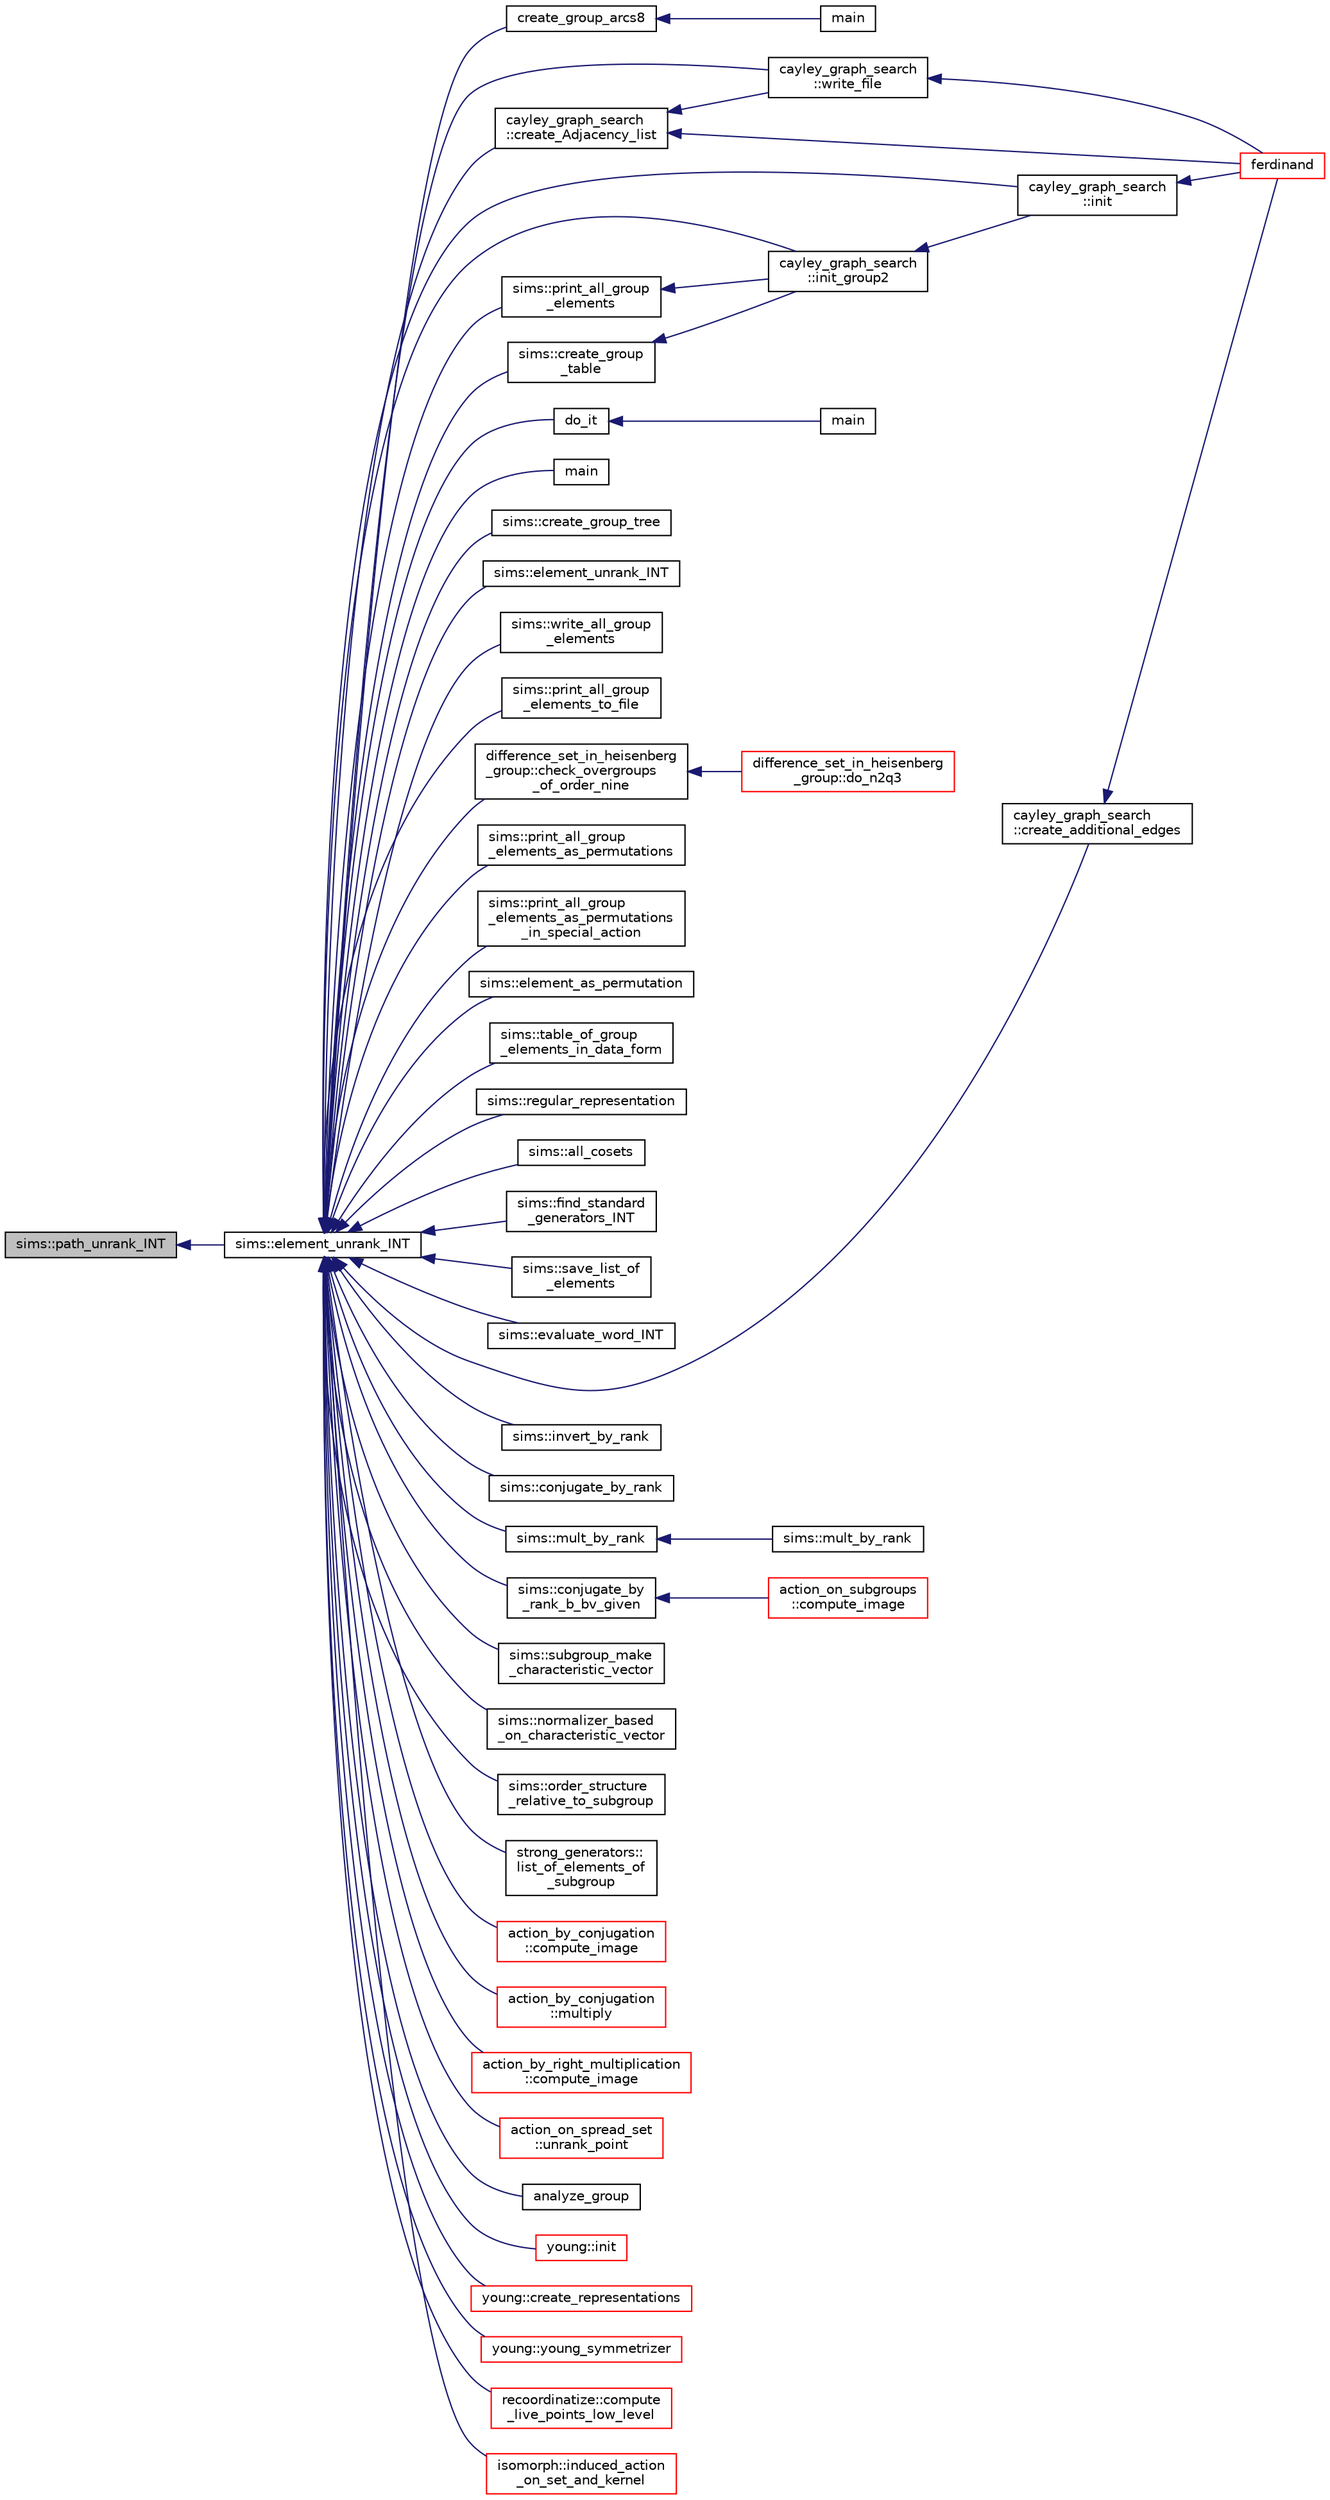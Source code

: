digraph "sims::path_unrank_INT"
{
  edge [fontname="Helvetica",fontsize="10",labelfontname="Helvetica",labelfontsize="10"];
  node [fontname="Helvetica",fontsize="10",shape=record];
  rankdir="LR";
  Node7757 [label="sims::path_unrank_INT",height=0.2,width=0.4,color="black", fillcolor="grey75", style="filled", fontcolor="black"];
  Node7757 -> Node7758 [dir="back",color="midnightblue",fontsize="10",style="solid",fontname="Helvetica"];
  Node7758 [label="sims::element_unrank_INT",height=0.2,width=0.4,color="black", fillcolor="white", style="filled",URL="$d9/df3/classsims.html#a435d84bb7bf7292f14593b2a4344151f"];
  Node7758 -> Node7759 [dir="back",color="midnightblue",fontsize="10",style="solid",fontname="Helvetica"];
  Node7759 [label="create_group_arcs8",height=0.2,width=0.4,color="black", fillcolor="white", style="filled",URL="$d1/d9e/create__group_8_c.html#a9928eebe07667a19d9ac9409e0c9702c"];
  Node7759 -> Node7760 [dir="back",color="midnightblue",fontsize="10",style="solid",fontname="Helvetica"];
  Node7760 [label="main",height=0.2,width=0.4,color="black", fillcolor="white", style="filled",URL="$d1/d9e/create__group_8_c.html#a217dbf8b442f20279ea00b898af96f52"];
  Node7758 -> Node7761 [dir="back",color="midnightblue",fontsize="10",style="solid",fontname="Helvetica"];
  Node7761 [label="cayley_graph_search\l::init",height=0.2,width=0.4,color="black", fillcolor="white", style="filled",URL="$de/dae/classcayley__graph__search.html#add9c6434abeaebac4a07bc03cb21672d"];
  Node7761 -> Node7762 [dir="back",color="midnightblue",fontsize="10",style="solid",fontname="Helvetica"];
  Node7762 [label="ferdinand",height=0.2,width=0.4,color="red", fillcolor="white", style="filled",URL="$da/df3/ferdinand_8_c.html#a322b57727d23cf5a0932f11c30ea18d9"];
  Node7758 -> Node7764 [dir="back",color="midnightblue",fontsize="10",style="solid",fontname="Helvetica"];
  Node7764 [label="cayley_graph_search\l::init_group2",height=0.2,width=0.4,color="black", fillcolor="white", style="filled",URL="$de/dae/classcayley__graph__search.html#ac765646a4795740d7ac0a9407bf35f32"];
  Node7764 -> Node7761 [dir="back",color="midnightblue",fontsize="10",style="solid",fontname="Helvetica"];
  Node7758 -> Node7765 [dir="back",color="midnightblue",fontsize="10",style="solid",fontname="Helvetica"];
  Node7765 [label="cayley_graph_search\l::write_file",height=0.2,width=0.4,color="black", fillcolor="white", style="filled",URL="$de/dae/classcayley__graph__search.html#a428879782c317f9a4f9524ea5d16072b"];
  Node7765 -> Node7762 [dir="back",color="midnightblue",fontsize="10",style="solid",fontname="Helvetica"];
  Node7758 -> Node7766 [dir="back",color="midnightblue",fontsize="10",style="solid",fontname="Helvetica"];
  Node7766 [label="cayley_graph_search\l::create_Adjacency_list",height=0.2,width=0.4,color="black", fillcolor="white", style="filled",URL="$de/dae/classcayley__graph__search.html#ac9b8e0d84aa3290f09a795d1460763f4"];
  Node7766 -> Node7762 [dir="back",color="midnightblue",fontsize="10",style="solid",fontname="Helvetica"];
  Node7766 -> Node7765 [dir="back",color="midnightblue",fontsize="10",style="solid",fontname="Helvetica"];
  Node7758 -> Node7767 [dir="back",color="midnightblue",fontsize="10",style="solid",fontname="Helvetica"];
  Node7767 [label="cayley_graph_search\l::create_additional_edges",height=0.2,width=0.4,color="black", fillcolor="white", style="filled",URL="$de/dae/classcayley__graph__search.html#aa3705fe6c8a5025c21998ba093089123"];
  Node7767 -> Node7762 [dir="back",color="midnightblue",fontsize="10",style="solid",fontname="Helvetica"];
  Node7758 -> Node7768 [dir="back",color="midnightblue",fontsize="10",style="solid",fontname="Helvetica"];
  Node7768 [label="do_it",height=0.2,width=0.4,color="black", fillcolor="white", style="filled",URL="$d0/d7a/shrikhande_8_c.html#a23101cedc65bbf814b3b9ae081665765"];
  Node7768 -> Node7769 [dir="back",color="midnightblue",fontsize="10",style="solid",fontname="Helvetica"];
  Node7769 [label="main",height=0.2,width=0.4,color="black", fillcolor="white", style="filled",URL="$d0/d7a/shrikhande_8_c.html#a3c04138a5bfe5d72780bb7e82a18e627"];
  Node7758 -> Node7770 [dir="back",color="midnightblue",fontsize="10",style="solid",fontname="Helvetica"];
  Node7770 [label="difference_set_in_heisenberg\l_group::check_overgroups\l_of_order_nine",height=0.2,width=0.4,color="black", fillcolor="white", style="filled",URL="$de/d8a/classdifference__set__in__heisenberg__group.html#af7075193cf272d5b63356e21ec1ab8a8"];
  Node7770 -> Node7771 [dir="back",color="midnightblue",fontsize="10",style="solid",fontname="Helvetica"];
  Node7771 [label="difference_set_in_heisenberg\l_group::do_n2q3",height=0.2,width=0.4,color="red", fillcolor="white", style="filled",URL="$de/d8a/classdifference__set__in__heisenberg__group.html#aca82ff116dd5d17cfbb311e809b6d023"];
  Node7758 -> Node7774 [dir="back",color="midnightblue",fontsize="10",style="solid",fontname="Helvetica"];
  Node7774 [label="main",height=0.2,width=0.4,color="black", fillcolor="white", style="filled",URL="$d5/d13/simeon_8_c.html#ae66f6b31b5ad750f1fe042a706a4e3d4"];
  Node7758 -> Node7775 [dir="back",color="midnightblue",fontsize="10",style="solid",fontname="Helvetica"];
  Node7775 [label="sims::create_group_tree",height=0.2,width=0.4,color="black", fillcolor="white", style="filled",URL="$d9/df3/classsims.html#a10ac0f054b6366025465e6775cb9983a"];
  Node7758 -> Node7776 [dir="back",color="midnightblue",fontsize="10",style="solid",fontname="Helvetica"];
  Node7776 [label="sims::element_unrank_INT",height=0.2,width=0.4,color="black", fillcolor="white", style="filled",URL="$d9/df3/classsims.html#aac07b378ca225ec7f6f992ad08f31869"];
  Node7758 -> Node7777 [dir="back",color="midnightblue",fontsize="10",style="solid",fontname="Helvetica"];
  Node7777 [label="sims::write_all_group\l_elements",height=0.2,width=0.4,color="black", fillcolor="white", style="filled",URL="$d9/df3/classsims.html#ace25b785e118af45ce824503c303d03b"];
  Node7758 -> Node7778 [dir="back",color="midnightblue",fontsize="10",style="solid",fontname="Helvetica"];
  Node7778 [label="sims::print_all_group\l_elements_to_file",height=0.2,width=0.4,color="black", fillcolor="white", style="filled",URL="$d9/df3/classsims.html#a2cbbf659341abe6196dba5ee638a976e"];
  Node7758 -> Node7779 [dir="back",color="midnightblue",fontsize="10",style="solid",fontname="Helvetica"];
  Node7779 [label="sims::print_all_group\l_elements",height=0.2,width=0.4,color="black", fillcolor="white", style="filled",URL="$d9/df3/classsims.html#a000c1f285c6678fe7f591ced343588aa"];
  Node7779 -> Node7764 [dir="back",color="midnightblue",fontsize="10",style="solid",fontname="Helvetica"];
  Node7758 -> Node7780 [dir="back",color="midnightblue",fontsize="10",style="solid",fontname="Helvetica"];
  Node7780 [label="sims::print_all_group\l_elements_as_permutations",height=0.2,width=0.4,color="black", fillcolor="white", style="filled",URL="$d9/df3/classsims.html#ad3c082db18cfacc6d11206ccb984ef25"];
  Node7758 -> Node7781 [dir="back",color="midnightblue",fontsize="10",style="solid",fontname="Helvetica"];
  Node7781 [label="sims::print_all_group\l_elements_as_permutations\l_in_special_action",height=0.2,width=0.4,color="black", fillcolor="white", style="filled",URL="$d9/df3/classsims.html#aa117d84d5f8814bb566e170113355791"];
  Node7758 -> Node7782 [dir="back",color="midnightblue",fontsize="10",style="solid",fontname="Helvetica"];
  Node7782 [label="sims::element_as_permutation",height=0.2,width=0.4,color="black", fillcolor="white", style="filled",URL="$d9/df3/classsims.html#ad0740e3e94b3e417dbedf96666cd9add"];
  Node7758 -> Node7783 [dir="back",color="midnightblue",fontsize="10",style="solid",fontname="Helvetica"];
  Node7783 [label="sims::table_of_group\l_elements_in_data_form",height=0.2,width=0.4,color="black", fillcolor="white", style="filled",URL="$d9/df3/classsims.html#a311a6a637777448f31209da4f9c2d8e3"];
  Node7758 -> Node7784 [dir="back",color="midnightblue",fontsize="10",style="solid",fontname="Helvetica"];
  Node7784 [label="sims::regular_representation",height=0.2,width=0.4,color="black", fillcolor="white", style="filled",URL="$d9/df3/classsims.html#ac445ae3fa3933272cbc36a711a1de17f"];
  Node7758 -> Node7785 [dir="back",color="midnightblue",fontsize="10",style="solid",fontname="Helvetica"];
  Node7785 [label="sims::all_cosets",height=0.2,width=0.4,color="black", fillcolor="white", style="filled",URL="$d9/df3/classsims.html#a55ca54637b837b2c84ca79851d857429"];
  Node7758 -> Node7786 [dir="back",color="midnightblue",fontsize="10",style="solid",fontname="Helvetica"];
  Node7786 [label="sims::find_standard\l_generators_INT",height=0.2,width=0.4,color="black", fillcolor="white", style="filled",URL="$d9/df3/classsims.html#a76b4729b133fb5d7e1edaffe98a6eb5a"];
  Node7758 -> Node7787 [dir="back",color="midnightblue",fontsize="10",style="solid",fontname="Helvetica"];
  Node7787 [label="sims::save_list_of\l_elements",height=0.2,width=0.4,color="black", fillcolor="white", style="filled",URL="$d9/df3/classsims.html#aa0b6be1174d616f816b74076ba8b1edd"];
  Node7758 -> Node7788 [dir="back",color="midnightblue",fontsize="10",style="solid",fontname="Helvetica"];
  Node7788 [label="sims::evaluate_word_INT",height=0.2,width=0.4,color="black", fillcolor="white", style="filled",URL="$d9/df3/classsims.html#aac8aa3cabbbd4180db8c647156d0f7d4"];
  Node7758 -> Node7789 [dir="back",color="midnightblue",fontsize="10",style="solid",fontname="Helvetica"];
  Node7789 [label="sims::mult_by_rank",height=0.2,width=0.4,color="black", fillcolor="white", style="filled",URL="$d9/df3/classsims.html#a4fd5eb5cfb71c206a57ac1205141a826"];
  Node7789 -> Node7790 [dir="back",color="midnightblue",fontsize="10",style="solid",fontname="Helvetica"];
  Node7790 [label="sims::mult_by_rank",height=0.2,width=0.4,color="black", fillcolor="white", style="filled",URL="$d9/df3/classsims.html#ae38ce1b88c558e4bb4f8baa9cae54dab"];
  Node7758 -> Node7791 [dir="back",color="midnightblue",fontsize="10",style="solid",fontname="Helvetica"];
  Node7791 [label="sims::invert_by_rank",height=0.2,width=0.4,color="black", fillcolor="white", style="filled",URL="$d9/df3/classsims.html#ae32c573c1c21293477e84964571e4621"];
  Node7758 -> Node7792 [dir="back",color="midnightblue",fontsize="10",style="solid",fontname="Helvetica"];
  Node7792 [label="sims::conjugate_by_rank",height=0.2,width=0.4,color="black", fillcolor="white", style="filled",URL="$d9/df3/classsims.html#aa160a4a48cab8dc42e68ef955c98b17c"];
  Node7758 -> Node7793 [dir="back",color="midnightblue",fontsize="10",style="solid",fontname="Helvetica"];
  Node7793 [label="sims::conjugate_by\l_rank_b_bv_given",height=0.2,width=0.4,color="black", fillcolor="white", style="filled",URL="$d9/df3/classsims.html#ab5d31beb4b697e7c5cb05c530caae96a"];
  Node7793 -> Node7794 [dir="back",color="midnightblue",fontsize="10",style="solid",fontname="Helvetica"];
  Node7794 [label="action_on_subgroups\l::compute_image",height=0.2,width=0.4,color="red", fillcolor="white", style="filled",URL="$d6/da4/classaction__on__subgroups.html#a8d225ed63ea7287aecc5171cb2a49092"];
  Node7758 -> Node7998 [dir="back",color="midnightblue",fontsize="10",style="solid",fontname="Helvetica"];
  Node7998 [label="sims::create_group\l_table",height=0.2,width=0.4,color="black", fillcolor="white", style="filled",URL="$d9/df3/classsims.html#a300c4eeca13fe79bca4145c63da09142"];
  Node7998 -> Node7764 [dir="back",color="midnightblue",fontsize="10",style="solid",fontname="Helvetica"];
  Node7758 -> Node7999 [dir="back",color="midnightblue",fontsize="10",style="solid",fontname="Helvetica"];
  Node7999 [label="sims::subgroup_make\l_characteristic_vector",height=0.2,width=0.4,color="black", fillcolor="white", style="filled",URL="$d9/df3/classsims.html#a8abb8f266671da3862c8bc60294c23e8"];
  Node7758 -> Node8000 [dir="back",color="midnightblue",fontsize="10",style="solid",fontname="Helvetica"];
  Node8000 [label="sims::normalizer_based\l_on_characteristic_vector",height=0.2,width=0.4,color="black", fillcolor="white", style="filled",URL="$d9/df3/classsims.html#af81961f706ea98f0afd845146274a394"];
  Node7758 -> Node8001 [dir="back",color="midnightblue",fontsize="10",style="solid",fontname="Helvetica"];
  Node8001 [label="sims::order_structure\l_relative_to_subgroup",height=0.2,width=0.4,color="black", fillcolor="white", style="filled",URL="$d9/df3/classsims.html#a50d22de4969a10d88c7e7eece0ea0e3c"];
  Node7758 -> Node8002 [dir="back",color="midnightblue",fontsize="10",style="solid",fontname="Helvetica"];
  Node8002 [label="strong_generators::\llist_of_elements_of\l_subgroup",height=0.2,width=0.4,color="black", fillcolor="white", style="filled",URL="$dc/d09/classstrong__generators.html#a9b584457f4dcbd964a4603ee219cc771"];
  Node7758 -> Node8003 [dir="back",color="midnightblue",fontsize="10",style="solid",fontname="Helvetica"];
  Node8003 [label="action_by_conjugation\l::compute_image",height=0.2,width=0.4,color="red", fillcolor="white", style="filled",URL="$d3/dda/classaction__by__conjugation.html#acd62853354e392089a10381a4f7c5ac6"];
  Node7758 -> Node8005 [dir="back",color="midnightblue",fontsize="10",style="solid",fontname="Helvetica"];
  Node8005 [label="action_by_conjugation\l::multiply",height=0.2,width=0.4,color="red", fillcolor="white", style="filled",URL="$d3/dda/classaction__by__conjugation.html#ab037d299b507b763584a6e87b8069f04"];
  Node7758 -> Node8007 [dir="back",color="midnightblue",fontsize="10",style="solid",fontname="Helvetica"];
  Node8007 [label="action_by_right_multiplication\l::compute_image",height=0.2,width=0.4,color="red", fillcolor="white", style="filled",URL="$d5/daa/classaction__by__right__multiplication.html#a5407ada4c7d5a1775144fbaadbb8be8e"];
  Node7758 -> Node8008 [dir="back",color="midnightblue",fontsize="10",style="solid",fontname="Helvetica"];
  Node8008 [label="action_on_spread_set\l::unrank_point",height=0.2,width=0.4,color="red", fillcolor="white", style="filled",URL="$d2/d7a/classaction__on__spread__set.html#aa7b0482298fff91e744f79a3124b1a82"];
  Node7758 -> Node8010 [dir="back",color="midnightblue",fontsize="10",style="solid",fontname="Helvetica"];
  Node8010 [label="analyze_group",height=0.2,width=0.4,color="black", fillcolor="white", style="filled",URL="$d0/d76/tl__algebra__and__number__theory_8h.html#acc445ef9d19e7fe78fbe1a057328958e"];
  Node7758 -> Node7900 [dir="back",color="midnightblue",fontsize="10",style="solid",fontname="Helvetica"];
  Node7900 [label="young::init",height=0.2,width=0.4,color="red", fillcolor="white", style="filled",URL="$dd/d68/classyoung.html#abbcd21425b16be0635f5ede77c0cdc28"];
  Node7758 -> Node8011 [dir="back",color="midnightblue",fontsize="10",style="solid",fontname="Helvetica"];
  Node8011 [label="young::create_representations",height=0.2,width=0.4,color="red", fillcolor="white", style="filled",URL="$dd/d68/classyoung.html#ac8179e6c679636e61f6effd72e392a15"];
  Node7758 -> Node8012 [dir="back",color="midnightblue",fontsize="10",style="solid",fontname="Helvetica"];
  Node8012 [label="young::young_symmetrizer",height=0.2,width=0.4,color="red", fillcolor="white", style="filled",URL="$dd/d68/classyoung.html#aa278452dc9aa374d4f84cf0e4d0204bf"];
  Node7758 -> Node8013 [dir="back",color="midnightblue",fontsize="10",style="solid",fontname="Helvetica"];
  Node8013 [label="recoordinatize::compute\l_live_points_low_level",height=0.2,width=0.4,color="red", fillcolor="white", style="filled",URL="$d3/d3c/classrecoordinatize.html#ac87da537e6ac771351b530475278253e"];
  Node7758 -> Node7934 [dir="back",color="midnightblue",fontsize="10",style="solid",fontname="Helvetica"];
  Node7934 [label="isomorph::induced_action\l_on_set_and_kernel",height=0.2,width=0.4,color="red", fillcolor="white", style="filled",URL="$d3/d5f/classisomorph.html#a77563cca300ed45768afe24ce54d453a"];
}
